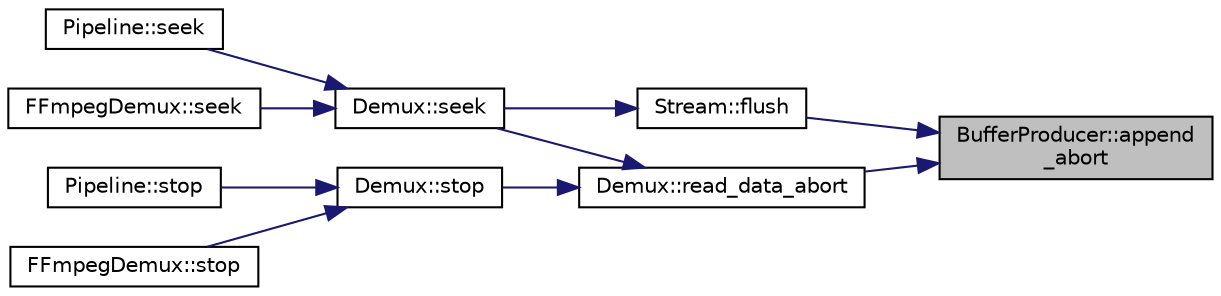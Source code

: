 digraph "BufferProducer::append_abort"
{
 // LATEX_PDF_SIZE
  edge [fontname="Helvetica",fontsize="10",labelfontname="Helvetica",labelfontsize="10"];
  node [fontname="Helvetica",fontsize="10",shape=record];
  rankdir="RL";
  Node1 [label="BufferProducer::append\l_abort",height=0.2,width=0.4,color="black", fillcolor="grey75", style="filled", fontcolor="black",tooltip=" "];
  Node1 -> Node2 [dir="back",color="midnightblue",fontsize="10",style="solid",fontname="Helvetica"];
  Node2 [label="Stream::flush",height=0.2,width=0.4,color="black", fillcolor="white", style="filled",URL="$class_stream.html#a2d04afb7b7f3a600b8f74f94972f663b",tooltip=" "];
  Node2 -> Node3 [dir="back",color="midnightblue",fontsize="10",style="solid",fontname="Helvetica"];
  Node3 [label="Demux::seek",height=0.2,width=0.4,color="black", fillcolor="white", style="filled",URL="$class_demux.html#aa3b569b91ffc209fb1d481dfea2bbd30",tooltip=" "];
  Node3 -> Node4 [dir="back",color="midnightblue",fontsize="10",style="solid",fontname="Helvetica"];
  Node4 [label="Pipeline::seek",height=0.2,width=0.4,color="black", fillcolor="white", style="filled",URL="$class_pipeline.html#a18466bc7c0f2ee5a3c0aec69d4a4cbc7",tooltip=" "];
  Node3 -> Node5 [dir="back",color="midnightblue",fontsize="10",style="solid",fontname="Helvetica"];
  Node5 [label="FFmpegDemux::seek",height=0.2,width=0.4,color="black", fillcolor="white", style="filled",URL="$class_f_fmpeg_demux.html#a38bc667928f757f1ecc676a7468df806",tooltip=" "];
  Node1 -> Node6 [dir="back",color="midnightblue",fontsize="10",style="solid",fontname="Helvetica"];
  Node6 [label="Demux::read_data_abort",height=0.2,width=0.4,color="black", fillcolor="white", style="filled",URL="$class_demux.html#ac13e149abf0296c815710958ca1fc36a",tooltip=" "];
  Node6 -> Node3 [dir="back",color="midnightblue",fontsize="10",style="solid",fontname="Helvetica"];
  Node6 -> Node7 [dir="back",color="midnightblue",fontsize="10",style="solid",fontname="Helvetica"];
  Node7 [label="Demux::stop",height=0.2,width=0.4,color="black", fillcolor="white", style="filled",URL="$class_demux.html#ae08104aa04f971a54097b5232bcc560e",tooltip=" "];
  Node7 -> Node8 [dir="back",color="midnightblue",fontsize="10",style="solid",fontname="Helvetica"];
  Node8 [label="Pipeline::stop",height=0.2,width=0.4,color="black", fillcolor="white", style="filled",URL="$class_pipeline.html#a86920dae4768875dfb12bf19323e0b37",tooltip=" "];
  Node7 -> Node9 [dir="back",color="midnightblue",fontsize="10",style="solid",fontname="Helvetica"];
  Node9 [label="FFmpegDemux::stop",height=0.2,width=0.4,color="black", fillcolor="white", style="filled",URL="$class_f_fmpeg_demux.html#a5ca4c2d03fec816a804625cdfdfeca10",tooltip=" "];
}
